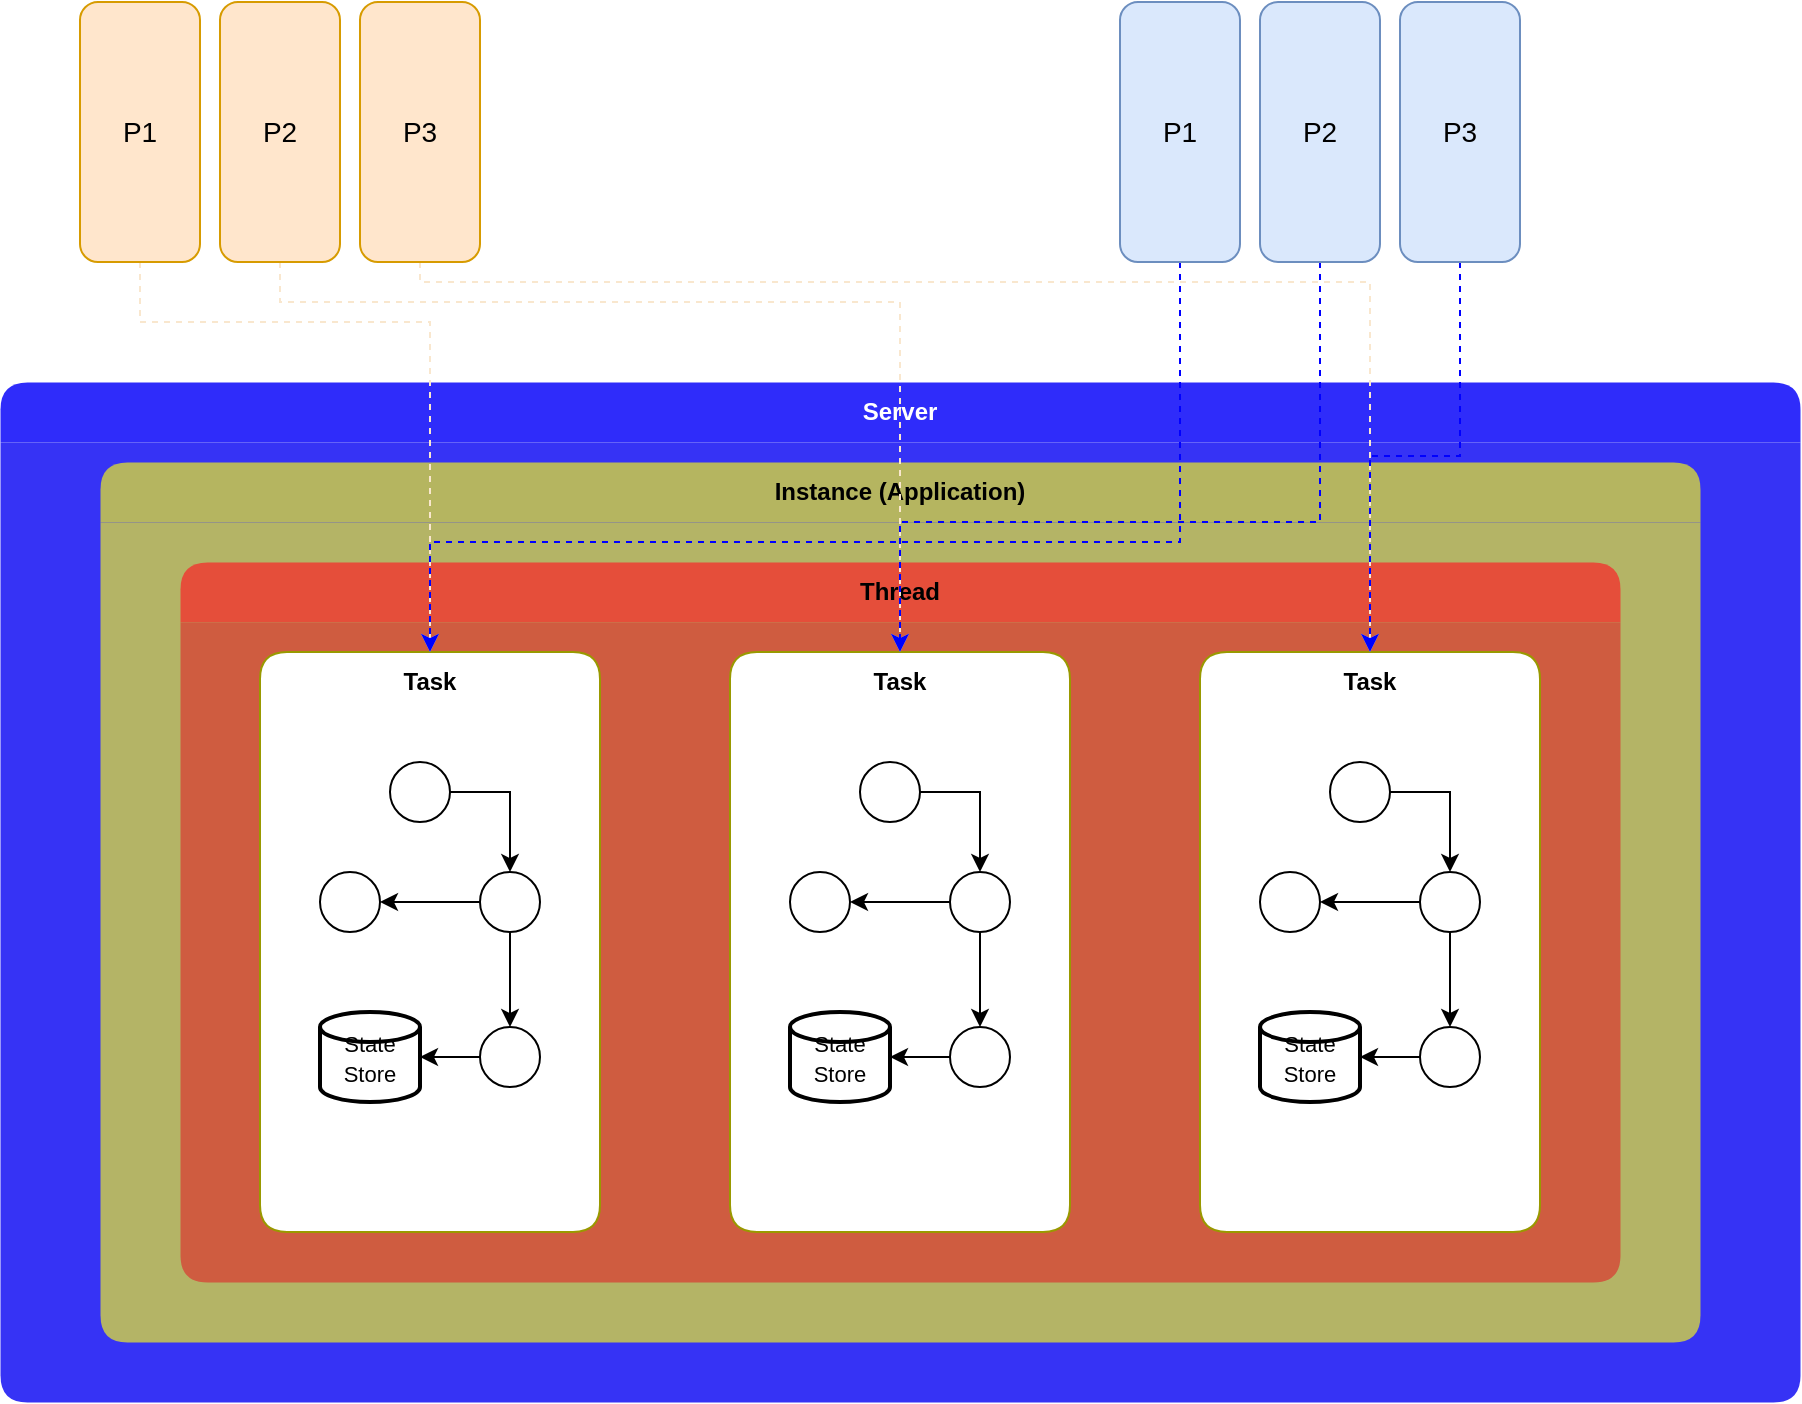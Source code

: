 <mxfile version="21.5.0" type="github">
  <diagram name="第 1 页" id="khpIm3tYR11-D4J1SbI3">
    <mxGraphModel dx="1090" dy="622" grid="1" gridSize="10" guides="1" tooltips="1" connect="1" arrows="1" fold="1" page="1" pageScale="1" pageWidth="827" pageHeight="1169" math="0" shadow="0">
      <root>
        <mxCell id="0" />
        <mxCell id="1" parent="0" />
        <mxCell id="XX_Q1_ToT9SIddWSc204-23" value="Server" style="swimlane;whiteSpace=wrap;html=1;strokeColor=none;rounded=1;startSize=30;labelBackgroundColor=none;labelBorderColor=none;fillColor=#2f2cfa;gradientColor=none;swimlaneFillColor=#3633f5;fontColor=#FFFFFF;strokeWidth=0;swimlaneLine=0;" vertex="1" parent="1">
          <mxGeometry x="80" y="350" width="900" height="510" as="geometry" />
        </mxCell>
        <mxCell id="XX_Q1_ToT9SIddWSc204-30" value="Instance (Application)" style="swimlane;whiteSpace=wrap;html=1;strokeColor=none;startSize=30;glass=0;rounded=1;fillColor=#b5b560;swimlaneFillColor=#b4b466;strokeWidth=0;swimlaneLine=0;" vertex="1" parent="XX_Q1_ToT9SIddWSc204-23">
          <mxGeometry x="50" y="40" width="800" height="440" as="geometry" />
        </mxCell>
        <mxCell id="XX_Q1_ToT9SIddWSc204-31" value="Thread" style="swimlane;whiteSpace=wrap;html=1;strokeColor=none;startSize=30;glass=0;rounded=1;labelBackgroundColor=none;fillStyle=auto;fillColor=#e54e3a;swimlaneFillColor=#cf5c40;strokeWidth=0;swimlaneLine=0;" vertex="1" parent="XX_Q1_ToT9SIddWSc204-30">
          <mxGeometry x="40" y="50" width="720" height="360" as="geometry" />
        </mxCell>
        <mxCell id="XX_Q1_ToT9SIddWSc204-32" value="Task" style="swimlane;whiteSpace=wrap;html=1;strokeColor=#999900;startSize=30;glass=0;rounded=1;swimlaneFillColor=default;fillColor=#FFFFFF;swimlaneLine=0;" vertex="1" parent="XX_Q1_ToT9SIddWSc204-31">
          <mxGeometry x="40" y="45" width="170" height="290" as="geometry" />
        </mxCell>
        <mxCell id="XX_Q1_ToT9SIddWSc204-39" style="edgeStyle=orthogonalEdgeStyle;rounded=0;orthogonalLoop=1;jettySize=auto;html=1;" edge="1" parent="XX_Q1_ToT9SIddWSc204-32" source="XX_Q1_ToT9SIddWSc204-33" target="XX_Q1_ToT9SIddWSc204-34">
          <mxGeometry relative="1" as="geometry" />
        </mxCell>
        <mxCell id="XX_Q1_ToT9SIddWSc204-33" value="" style="ellipse;whiteSpace=wrap;html=1;aspect=fixed;" vertex="1" parent="XX_Q1_ToT9SIddWSc204-32">
          <mxGeometry x="65" y="55" width="30" height="30" as="geometry" />
        </mxCell>
        <mxCell id="XX_Q1_ToT9SIddWSc204-40" style="edgeStyle=orthogonalEdgeStyle;rounded=0;orthogonalLoop=1;jettySize=auto;html=1;" edge="1" parent="XX_Q1_ToT9SIddWSc204-32" source="XX_Q1_ToT9SIddWSc204-34" target="XX_Q1_ToT9SIddWSc204-35">
          <mxGeometry relative="1" as="geometry" />
        </mxCell>
        <mxCell id="XX_Q1_ToT9SIddWSc204-41" style="edgeStyle=orthogonalEdgeStyle;rounded=0;orthogonalLoop=1;jettySize=auto;html=1;" edge="1" parent="XX_Q1_ToT9SIddWSc204-32" source="XX_Q1_ToT9SIddWSc204-34" target="XX_Q1_ToT9SIddWSc204-36">
          <mxGeometry relative="1" as="geometry" />
        </mxCell>
        <mxCell id="XX_Q1_ToT9SIddWSc204-34" value="" style="ellipse;whiteSpace=wrap;html=1;aspect=fixed;" vertex="1" parent="XX_Q1_ToT9SIddWSc204-32">
          <mxGeometry x="110" y="110" width="30" height="30" as="geometry" />
        </mxCell>
        <mxCell id="XX_Q1_ToT9SIddWSc204-35" value="" style="ellipse;whiteSpace=wrap;html=1;aspect=fixed;" vertex="1" parent="XX_Q1_ToT9SIddWSc204-32">
          <mxGeometry x="30" y="110" width="30" height="30" as="geometry" />
        </mxCell>
        <mxCell id="XX_Q1_ToT9SIddWSc204-42" style="edgeStyle=orthogonalEdgeStyle;rounded=0;orthogonalLoop=1;jettySize=auto;html=1;" edge="1" parent="XX_Q1_ToT9SIddWSc204-32" source="XX_Q1_ToT9SIddWSc204-36" target="XX_Q1_ToT9SIddWSc204-38">
          <mxGeometry relative="1" as="geometry" />
        </mxCell>
        <mxCell id="XX_Q1_ToT9SIddWSc204-36" value="" style="ellipse;whiteSpace=wrap;html=1;aspect=fixed;" vertex="1" parent="XX_Q1_ToT9SIddWSc204-32">
          <mxGeometry x="110" y="187.5" width="30" height="30" as="geometry" />
        </mxCell>
        <mxCell id="XX_Q1_ToT9SIddWSc204-38" value="&lt;font style=&quot;font-size: 11px;&quot;&gt;State Store&lt;/font&gt;" style="strokeWidth=2;html=1;shape=mxgraph.flowchart.database;whiteSpace=wrap;" vertex="1" parent="XX_Q1_ToT9SIddWSc204-32">
          <mxGeometry x="30" y="180" width="50" height="45" as="geometry" />
        </mxCell>
        <mxCell id="XX_Q1_ToT9SIddWSc204-43" value="Task" style="swimlane;whiteSpace=wrap;html=1;strokeColor=#999900;startSize=30;glass=0;rounded=1;swimlaneFillColor=default;fillColor=#FFFFFF;swimlaneLine=0;" vertex="1" parent="XX_Q1_ToT9SIddWSc204-31">
          <mxGeometry x="275" y="45" width="170" height="290" as="geometry" />
        </mxCell>
        <mxCell id="XX_Q1_ToT9SIddWSc204-44" style="edgeStyle=orthogonalEdgeStyle;rounded=0;orthogonalLoop=1;jettySize=auto;html=1;" edge="1" parent="XX_Q1_ToT9SIddWSc204-43" source="XX_Q1_ToT9SIddWSc204-45" target="XX_Q1_ToT9SIddWSc204-48">
          <mxGeometry relative="1" as="geometry" />
        </mxCell>
        <mxCell id="XX_Q1_ToT9SIddWSc204-45" value="" style="ellipse;whiteSpace=wrap;html=1;aspect=fixed;" vertex="1" parent="XX_Q1_ToT9SIddWSc204-43">
          <mxGeometry x="65" y="55" width="30" height="30" as="geometry" />
        </mxCell>
        <mxCell id="XX_Q1_ToT9SIddWSc204-46" style="edgeStyle=orthogonalEdgeStyle;rounded=0;orthogonalLoop=1;jettySize=auto;html=1;" edge="1" parent="XX_Q1_ToT9SIddWSc204-43" source="XX_Q1_ToT9SIddWSc204-48" target="XX_Q1_ToT9SIddWSc204-49">
          <mxGeometry relative="1" as="geometry" />
        </mxCell>
        <mxCell id="XX_Q1_ToT9SIddWSc204-47" style="edgeStyle=orthogonalEdgeStyle;rounded=0;orthogonalLoop=1;jettySize=auto;html=1;" edge="1" parent="XX_Q1_ToT9SIddWSc204-43" source="XX_Q1_ToT9SIddWSc204-48" target="XX_Q1_ToT9SIddWSc204-51">
          <mxGeometry relative="1" as="geometry" />
        </mxCell>
        <mxCell id="XX_Q1_ToT9SIddWSc204-48" value="" style="ellipse;whiteSpace=wrap;html=1;aspect=fixed;" vertex="1" parent="XX_Q1_ToT9SIddWSc204-43">
          <mxGeometry x="110" y="110" width="30" height="30" as="geometry" />
        </mxCell>
        <mxCell id="XX_Q1_ToT9SIddWSc204-49" value="" style="ellipse;whiteSpace=wrap;html=1;aspect=fixed;" vertex="1" parent="XX_Q1_ToT9SIddWSc204-43">
          <mxGeometry x="30" y="110" width="30" height="30" as="geometry" />
        </mxCell>
        <mxCell id="XX_Q1_ToT9SIddWSc204-50" style="edgeStyle=orthogonalEdgeStyle;rounded=0;orthogonalLoop=1;jettySize=auto;html=1;" edge="1" parent="XX_Q1_ToT9SIddWSc204-43" source="XX_Q1_ToT9SIddWSc204-51" target="XX_Q1_ToT9SIddWSc204-52">
          <mxGeometry relative="1" as="geometry" />
        </mxCell>
        <mxCell id="XX_Q1_ToT9SIddWSc204-51" value="" style="ellipse;whiteSpace=wrap;html=1;aspect=fixed;" vertex="1" parent="XX_Q1_ToT9SIddWSc204-43">
          <mxGeometry x="110" y="187.5" width="30" height="30" as="geometry" />
        </mxCell>
        <mxCell id="XX_Q1_ToT9SIddWSc204-52" value="&lt;font style=&quot;font-size: 11px;&quot;&gt;State Store&lt;/font&gt;" style="strokeWidth=2;html=1;shape=mxgraph.flowchart.database;whiteSpace=wrap;" vertex="1" parent="XX_Q1_ToT9SIddWSc204-43">
          <mxGeometry x="30" y="180" width="50" height="45" as="geometry" />
        </mxCell>
        <mxCell id="XX_Q1_ToT9SIddWSc204-53" value="Task" style="swimlane;whiteSpace=wrap;html=1;strokeColor=#999900;startSize=30;glass=0;rounded=1;swimlaneFillColor=default;fillColor=#FFFFFF;swimlaneLine=0;" vertex="1" parent="XX_Q1_ToT9SIddWSc204-31">
          <mxGeometry x="510" y="45" width="170" height="290" as="geometry" />
        </mxCell>
        <mxCell id="XX_Q1_ToT9SIddWSc204-54" style="edgeStyle=orthogonalEdgeStyle;rounded=0;orthogonalLoop=1;jettySize=auto;html=1;" edge="1" parent="XX_Q1_ToT9SIddWSc204-53" source="XX_Q1_ToT9SIddWSc204-55" target="XX_Q1_ToT9SIddWSc204-58">
          <mxGeometry relative="1" as="geometry" />
        </mxCell>
        <mxCell id="XX_Q1_ToT9SIddWSc204-55" value="" style="ellipse;whiteSpace=wrap;html=1;aspect=fixed;" vertex="1" parent="XX_Q1_ToT9SIddWSc204-53">
          <mxGeometry x="65" y="55" width="30" height="30" as="geometry" />
        </mxCell>
        <mxCell id="XX_Q1_ToT9SIddWSc204-56" style="edgeStyle=orthogonalEdgeStyle;rounded=0;orthogonalLoop=1;jettySize=auto;html=1;" edge="1" parent="XX_Q1_ToT9SIddWSc204-53" source="XX_Q1_ToT9SIddWSc204-58" target="XX_Q1_ToT9SIddWSc204-59">
          <mxGeometry relative="1" as="geometry" />
        </mxCell>
        <mxCell id="XX_Q1_ToT9SIddWSc204-57" style="edgeStyle=orthogonalEdgeStyle;rounded=0;orthogonalLoop=1;jettySize=auto;html=1;" edge="1" parent="XX_Q1_ToT9SIddWSc204-53" source="XX_Q1_ToT9SIddWSc204-58" target="XX_Q1_ToT9SIddWSc204-61">
          <mxGeometry relative="1" as="geometry" />
        </mxCell>
        <mxCell id="XX_Q1_ToT9SIddWSc204-58" value="" style="ellipse;whiteSpace=wrap;html=1;aspect=fixed;" vertex="1" parent="XX_Q1_ToT9SIddWSc204-53">
          <mxGeometry x="110" y="110" width="30" height="30" as="geometry" />
        </mxCell>
        <mxCell id="XX_Q1_ToT9SIddWSc204-59" value="" style="ellipse;whiteSpace=wrap;html=1;aspect=fixed;" vertex="1" parent="XX_Q1_ToT9SIddWSc204-53">
          <mxGeometry x="30" y="110" width="30" height="30" as="geometry" />
        </mxCell>
        <mxCell id="XX_Q1_ToT9SIddWSc204-60" style="edgeStyle=orthogonalEdgeStyle;rounded=0;orthogonalLoop=1;jettySize=auto;html=1;" edge="1" parent="XX_Q1_ToT9SIddWSc204-53" source="XX_Q1_ToT9SIddWSc204-61" target="XX_Q1_ToT9SIddWSc204-62">
          <mxGeometry relative="1" as="geometry" />
        </mxCell>
        <mxCell id="XX_Q1_ToT9SIddWSc204-61" value="" style="ellipse;whiteSpace=wrap;html=1;aspect=fixed;" vertex="1" parent="XX_Q1_ToT9SIddWSc204-53">
          <mxGeometry x="110" y="187.5" width="30" height="30" as="geometry" />
        </mxCell>
        <mxCell id="XX_Q1_ToT9SIddWSc204-62" value="&lt;font style=&quot;font-size: 11px;&quot;&gt;State Store&lt;/font&gt;" style="strokeWidth=2;html=1;shape=mxgraph.flowchart.database;whiteSpace=wrap;" vertex="1" parent="XX_Q1_ToT9SIddWSc204-53">
          <mxGeometry x="30" y="180" width="50" height="45" as="geometry" />
        </mxCell>
        <mxCell id="XX_Q1_ToT9SIddWSc204-63" style="edgeStyle=orthogonalEdgeStyle;rounded=0;orthogonalLoop=1;jettySize=auto;html=1;strokeColor=#f9e7ce;dashed=1;" edge="1" parent="1" source="XX_Q1_ToT9SIddWSc204-2" target="XX_Q1_ToT9SIddWSc204-32">
          <mxGeometry relative="1" as="geometry">
            <Array as="points">
              <mxPoint x="150" y="320" />
              <mxPoint x="295" y="320" />
            </Array>
          </mxGeometry>
        </mxCell>
        <mxCell id="XX_Q1_ToT9SIddWSc204-2" value="P1" style="rounded=1;whiteSpace=wrap;html=1;fontSize=14;fillColor=#ffe6cc;strokeColor=#d79b00;" vertex="1" parent="1">
          <mxGeometry x="120" y="160" width="60" height="130" as="geometry" />
        </mxCell>
        <mxCell id="XX_Q1_ToT9SIddWSc204-64" style="edgeStyle=orthogonalEdgeStyle;rounded=0;orthogonalLoop=1;jettySize=auto;html=1;strokeColor=#f9e7ce;dashed=1;" edge="1" parent="1" source="XX_Q1_ToT9SIddWSc204-3" target="XX_Q1_ToT9SIddWSc204-43">
          <mxGeometry relative="1" as="geometry">
            <Array as="points">
              <mxPoint x="220" y="310" />
              <mxPoint x="530" y="310" />
            </Array>
          </mxGeometry>
        </mxCell>
        <mxCell id="XX_Q1_ToT9SIddWSc204-3" value="P2" style="rounded=1;whiteSpace=wrap;html=1;fontSize=14;fillColor=#ffe6cc;strokeColor=#d79b00;" vertex="1" parent="1">
          <mxGeometry x="190" y="160" width="60" height="130" as="geometry" />
        </mxCell>
        <mxCell id="XX_Q1_ToT9SIddWSc204-65" style="edgeStyle=orthogonalEdgeStyle;rounded=0;orthogonalLoop=1;jettySize=auto;html=1;strokeColor=#f9e7ce;dashed=1;" edge="1" parent="1" source="XX_Q1_ToT9SIddWSc204-4" target="XX_Q1_ToT9SIddWSc204-53">
          <mxGeometry relative="1" as="geometry">
            <Array as="points">
              <mxPoint x="290" y="300" />
              <mxPoint x="765" y="300" />
            </Array>
          </mxGeometry>
        </mxCell>
        <mxCell id="XX_Q1_ToT9SIddWSc204-4" value="P3" style="rounded=1;whiteSpace=wrap;html=1;fontSize=14;fillColor=#ffe6cc;strokeColor=#d79b00;" vertex="1" parent="1">
          <mxGeometry x="260" y="160" width="60" height="130" as="geometry" />
        </mxCell>
        <mxCell id="XX_Q1_ToT9SIddWSc204-66" style="edgeStyle=orthogonalEdgeStyle;rounded=0;orthogonalLoop=1;jettySize=auto;html=1;strokeColor=#0000FF;dashed=1;" edge="1" parent="1" source="XX_Q1_ToT9SIddWSc204-27" target="XX_Q1_ToT9SIddWSc204-32">
          <mxGeometry relative="1" as="geometry">
            <Array as="points">
              <mxPoint x="670" y="430" />
              <mxPoint x="295" y="430" />
            </Array>
          </mxGeometry>
        </mxCell>
        <mxCell id="XX_Q1_ToT9SIddWSc204-27" value="P1" style="rounded=1;whiteSpace=wrap;html=1;fontSize=14;fillColor=#dae8fc;strokeColor=#6c8ebf;" vertex="1" parent="1">
          <mxGeometry x="640" y="160" width="60" height="130" as="geometry" />
        </mxCell>
        <mxCell id="XX_Q1_ToT9SIddWSc204-67" style="edgeStyle=orthogonalEdgeStyle;rounded=0;orthogonalLoop=1;jettySize=auto;html=1;strokeColor=#0000FF;dashed=1;" edge="1" parent="1" source="XX_Q1_ToT9SIddWSc204-28" target="XX_Q1_ToT9SIddWSc204-43">
          <mxGeometry relative="1" as="geometry">
            <Array as="points">
              <mxPoint x="740" y="420" />
              <mxPoint x="530" y="420" />
            </Array>
          </mxGeometry>
        </mxCell>
        <mxCell id="XX_Q1_ToT9SIddWSc204-28" value="P2" style="rounded=1;whiteSpace=wrap;html=1;fontSize=14;fillColor=#dae8fc;strokeColor=#6c8ebf;" vertex="1" parent="1">
          <mxGeometry x="710" y="160" width="60" height="130" as="geometry" />
        </mxCell>
        <mxCell id="XX_Q1_ToT9SIddWSc204-68" style="edgeStyle=orthogonalEdgeStyle;rounded=0;orthogonalLoop=1;jettySize=auto;html=1;strokeColor=#0000FF;dashed=1;" edge="1" parent="1" source="XX_Q1_ToT9SIddWSc204-29" target="XX_Q1_ToT9SIddWSc204-53">
          <mxGeometry relative="1" as="geometry">
            <Array as="points">
              <mxPoint x="810" y="387" />
              <mxPoint x="765" y="387" />
            </Array>
          </mxGeometry>
        </mxCell>
        <mxCell id="XX_Q1_ToT9SIddWSc204-29" value="P3" style="rounded=1;whiteSpace=wrap;html=1;fontSize=14;fillColor=#dae8fc;strokeColor=#6c8ebf;" vertex="1" parent="1">
          <mxGeometry x="780" y="160" width="60" height="130" as="geometry" />
        </mxCell>
      </root>
    </mxGraphModel>
  </diagram>
</mxfile>

